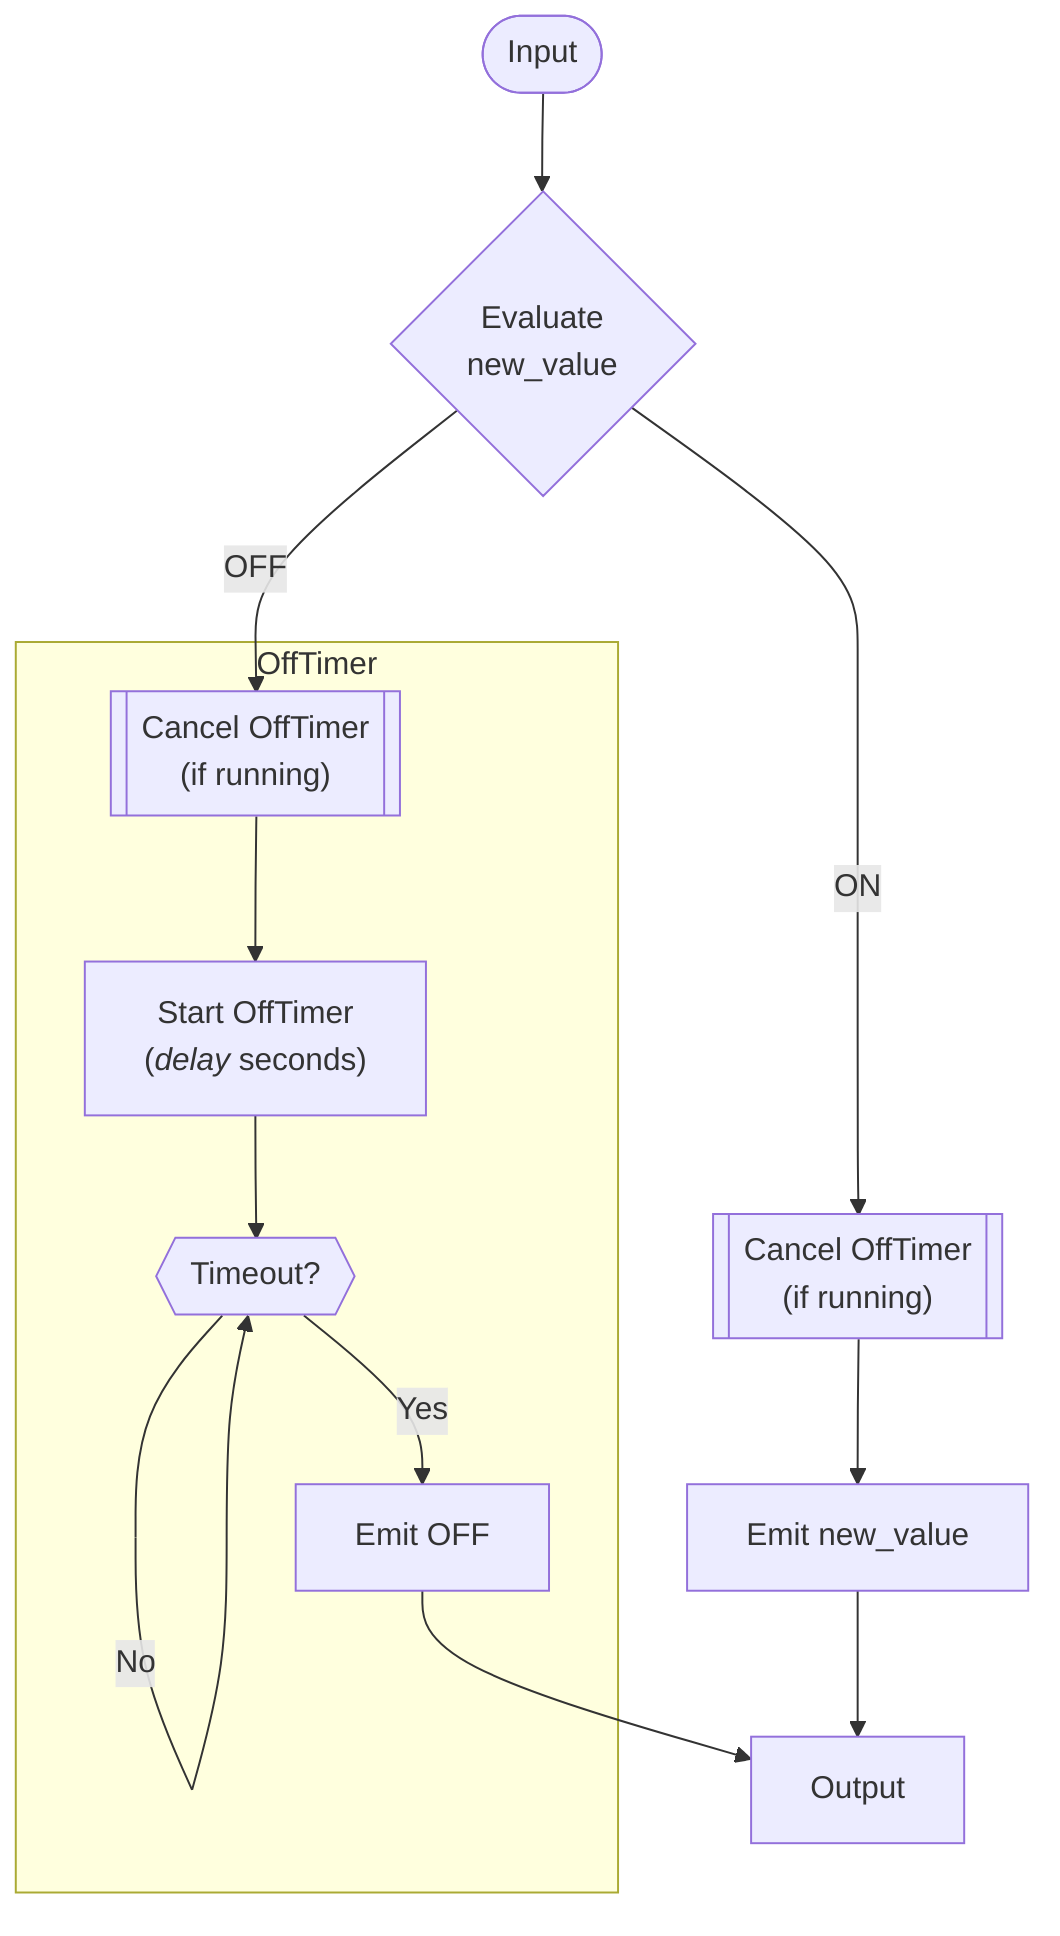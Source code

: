 flowchart TD
    subgraph Timer["OffTimer"]
        TimerCancel[["Cancel OffTimer<br/>(if running)"]]
        TimerCancel --> TimerStart["Start OffTimer<br/>(<i>delay</i> seconds)"]
        TimerStart --> TimerTimeout{{"Timeout?"}} -- No --> TimerTimeout
        TimerTimeout -- Yes --> EmitOff["Emit OFF"]
    end
        Input(["Input"]) --> EvaluateNewValue{"Evaluate<br>new_value"}
        EvaluateNewValue -- OFF --> TimerCancel
        EmitOff --> Output
        EvaluateNewValue -- ON --> CancelTimerForOn[["Cancel OffTimer<br/>(if running)"]]
        CancelTimerForOn --> EmitNewValue["Emit new_value"]
        EmitNewValue --> Output